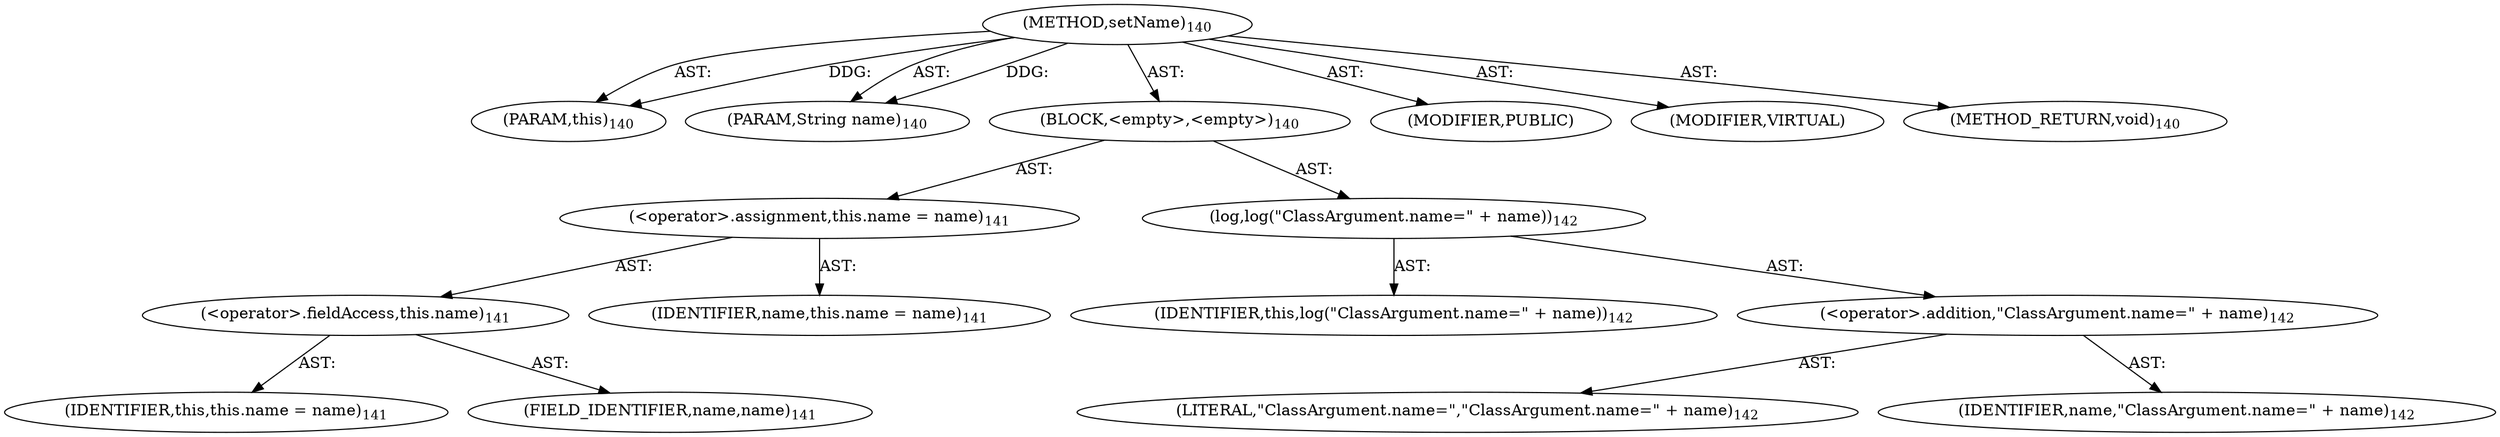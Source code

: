 digraph "setName" {  
"111669149699" [label = <(METHOD,setName)<SUB>140</SUB>> ]
"115964116993" [label = <(PARAM,this)<SUB>140</SUB>> ]
"115964117012" [label = <(PARAM,String name)<SUB>140</SUB>> ]
"25769803779" [label = <(BLOCK,&lt;empty&gt;,&lt;empty&gt;)<SUB>140</SUB>> ]
"30064771081" [label = <(&lt;operator&gt;.assignment,this.name = name)<SUB>141</SUB>> ]
"30064771082" [label = <(&lt;operator&gt;.fieldAccess,this.name)<SUB>141</SUB>> ]
"68719476737" [label = <(IDENTIFIER,this,this.name = name)<SUB>141</SUB>> ]
"55834574851" [label = <(FIELD_IDENTIFIER,name,name)<SUB>141</SUB>> ]
"68719476770" [label = <(IDENTIFIER,name,this.name = name)<SUB>141</SUB>> ]
"30064771083" [label = <(log,log(&quot;ClassArgument.name=&quot; + name))<SUB>142</SUB>> ]
"68719476738" [label = <(IDENTIFIER,this,log(&quot;ClassArgument.name=&quot; + name))<SUB>142</SUB>> ]
"30064771084" [label = <(&lt;operator&gt;.addition,&quot;ClassArgument.name=&quot; + name)<SUB>142</SUB>> ]
"90194313216" [label = <(LITERAL,&quot;ClassArgument.name=&quot;,&quot;ClassArgument.name=&quot; + name)<SUB>142</SUB>> ]
"68719476771" [label = <(IDENTIFIER,name,&quot;ClassArgument.name=&quot; + name)<SUB>142</SUB>> ]
"133143986195" [label = <(MODIFIER,PUBLIC)> ]
"133143986196" [label = <(MODIFIER,VIRTUAL)> ]
"128849018883" [label = <(METHOD_RETURN,void)<SUB>140</SUB>> ]
  "111669149699" -> "115964116993"  [ label = "AST: "] 
  "111669149699" -> "115964117012"  [ label = "AST: "] 
  "111669149699" -> "25769803779"  [ label = "AST: "] 
  "111669149699" -> "133143986195"  [ label = "AST: "] 
  "111669149699" -> "133143986196"  [ label = "AST: "] 
  "111669149699" -> "128849018883"  [ label = "AST: "] 
  "25769803779" -> "30064771081"  [ label = "AST: "] 
  "25769803779" -> "30064771083"  [ label = "AST: "] 
  "30064771081" -> "30064771082"  [ label = "AST: "] 
  "30064771081" -> "68719476770"  [ label = "AST: "] 
  "30064771082" -> "68719476737"  [ label = "AST: "] 
  "30064771082" -> "55834574851"  [ label = "AST: "] 
  "30064771083" -> "68719476738"  [ label = "AST: "] 
  "30064771083" -> "30064771084"  [ label = "AST: "] 
  "30064771084" -> "90194313216"  [ label = "AST: "] 
  "30064771084" -> "68719476771"  [ label = "AST: "] 
  "111669149699" -> "115964116993"  [ label = "DDG: "] 
  "111669149699" -> "115964117012"  [ label = "DDG: "] 
}
